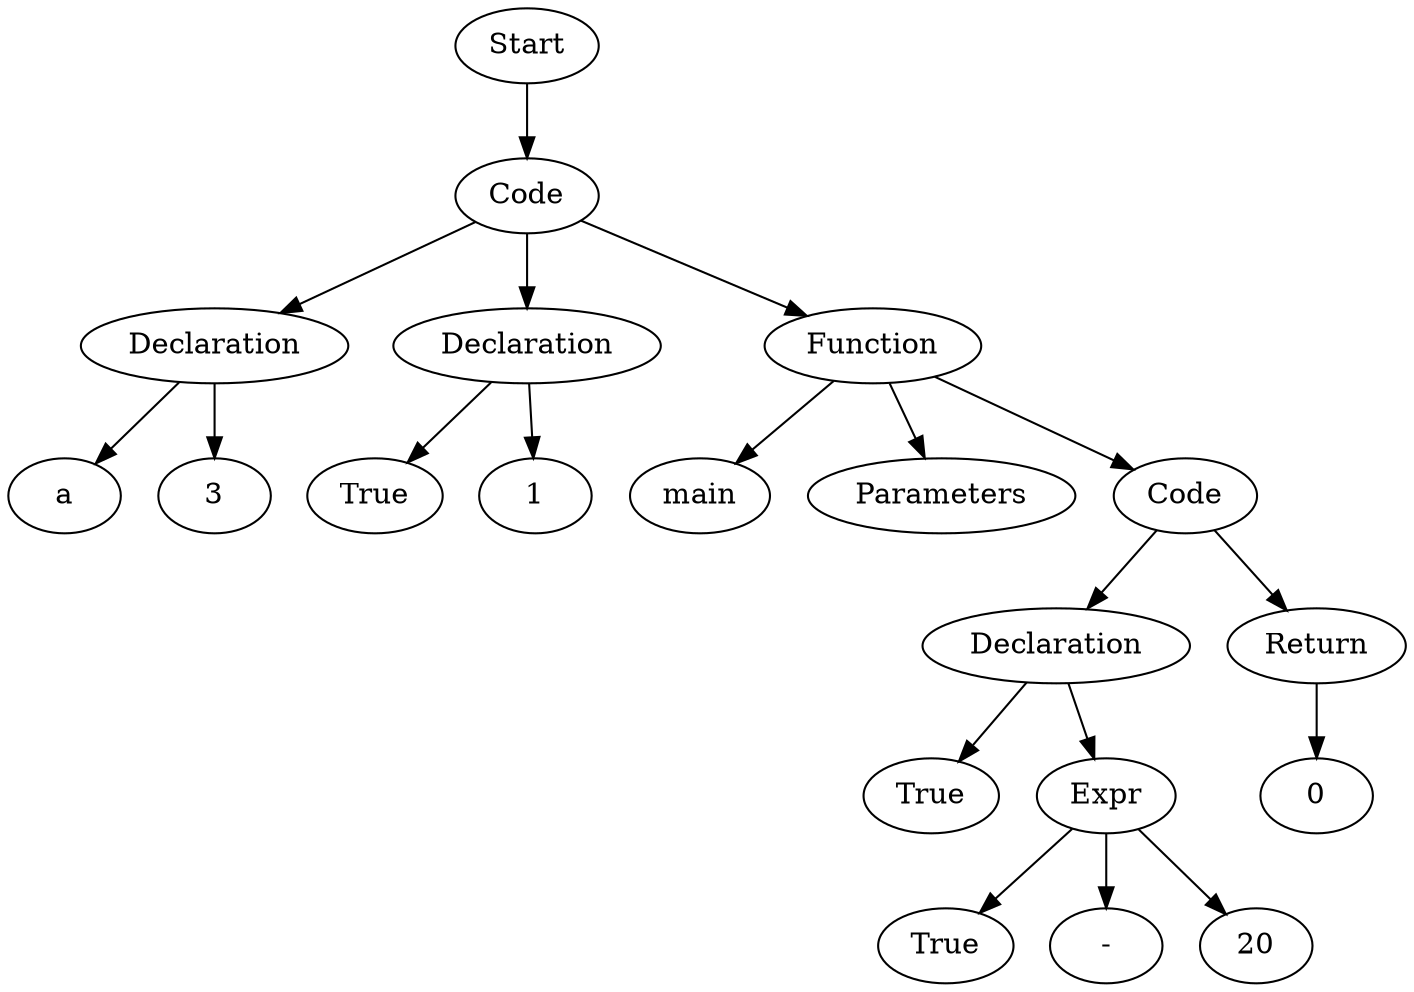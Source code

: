 digraph AST {
  "135595906048416" [label="Start"];
  "135595906048416" -> "135595906047264";
  "135595906047264" [label="Code"];
  "135595906047264" -> "135595906044624";
  "135595906047264" -> "135595906046832";
  "135595906047264" -> "135595906097712";
  "135595906044624" [label="Declaration"];
  "135595906044624" -> "135595906047888";
  "135595906044624" -> "135595906045584";
  "135595906047888" [label="a"];
  "135595906045584" [label="3"];
  "135595906046832" [label="Declaration"];
  "135595906046832" -> "135595906099488";
  "135595906046832" -> "135595906100352";
  "135595906099488" [label="True"];
  "135595906100352" [label="1"];
  "135595906097712" [label="Function"];
  "135595906097712" -> "135595906099248";
  "135595906097712" -> "135595906099296";
  "135595906097712" -> "135595906098672";
  "135595906099248" [label="main"];
  "135595906099296" [label="Parameters"];
  "135595906098672" [label="Code"];
  "135595906098672" -> "135595906098192";
  "135595906098672" -> "135595906101936";
  "135595906098192" [label="Declaration"];
  "135595906098192" -> "135595906099632";
  "135595906098192" -> "135595906100208";
  "135595906099632" [label="True"];
  "135595906100208" [label="Expr"];
  "135595906100208" -> "135595906101168";
  "135595906100208" -> "135595906101216";
  "135595906100208" -> "135595906101744";
  "135595906101168" [label="True"];
  "135595906101216" [label="-"];
  "135595906101744" [label="20"];
  "135595906101936" [label="Return"];
  "135595906101936" -> "135595906102656";
  "135595906102656" [label="0"];
}
